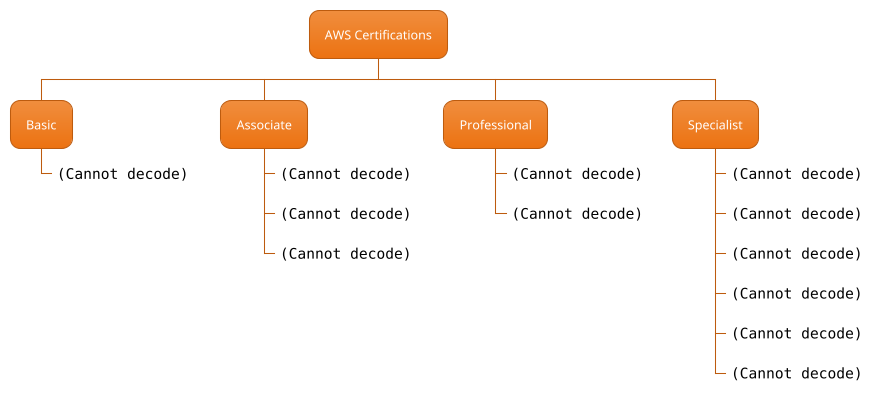 @startwbs

!theme aws-orange
skinparam topurl https://plantuml.com/

* AWS Certifications
** Basic
***_ [[certifications/cloud-practitioner <img:../icons/cloud-practitioner.png>]] 
** Associate
***_ [[certifications/developer-associate <img:../icons/developer-associate.png>]] 
***_ [[certifications/sysops-administrator <img:../icons/sysops-administrator.png>]]
***_ [[certifications/solutions-architect <img:../icons/solutions-architect.png>]]
** Professional
***_ [[certifications/solutions-architect-professional <img:../icons/solutions-architect-professional.png>]]
***_ [[certifications/devops-engineer-professional <img:../icons/devops-engineer-professional.png>]]
** Specialist
***_ [[certifications/advanced-networking <img:../icons/advanced-networking.png>]]
***_ [[certifications/data-analytics <img:../icons/data-analytics.png>]]
***_ [[certifications/database <img:../icons/database.png>]]
***_ [[certifications/machine-learning <img:../icons/machine-learning.png>]]
***_ [[certifications/security <img:../icons/security.png>]]
***_ [[certifications/sap-on-aws <img:../icons/sap-on-aws.png>]] 
@endwbs